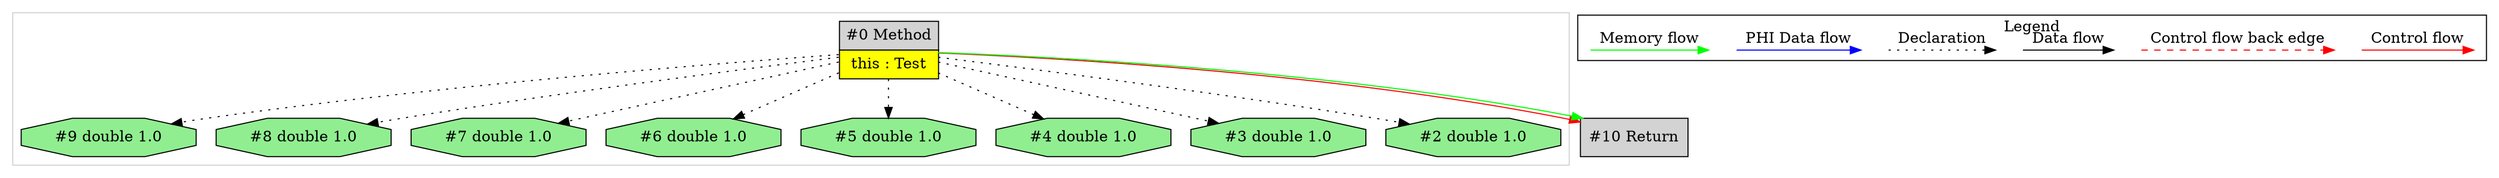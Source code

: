 digraph {
 ordering="in";
 node0[margin="0", label=<<table border="0" cellborder="1" cellspacing="0" cellpadding="5"><tr><td colspan="1">#0 Method</td></tr><tr><td port="prj1" bgcolor="yellow">this : Test</td></tr></table>>,shape=none, fillcolor=lightgrey, style=filled];
 node9[label="#9 double 1.0",shape=octagon, fillcolor=lightgreen, style=filled];
 node0 -> node9[style=dotted];
 node8[label="#8 double 1.0",shape=octagon, fillcolor=lightgreen, style=filled];
 node0 -> node8[style=dotted];
 node7[label="#7 double 1.0",shape=octagon, fillcolor=lightgreen, style=filled];
 node0 -> node7[style=dotted];
 node6[label="#6 double 1.0",shape=octagon, fillcolor=lightgreen, style=filled];
 node0 -> node6[style=dotted];
 node5[label="#5 double 1.0",shape=octagon, fillcolor=lightgreen, style=filled];
 node0 -> node5[style=dotted];
 node4[label="#4 double 1.0",shape=octagon, fillcolor=lightgreen, style=filled];
 node0 -> node4[style=dotted];
 node3[label="#3 double 1.0",shape=octagon, fillcolor=lightgreen, style=filled];
 node0 -> node3[style=dotted];
 node2[label="#2 double 1.0",shape=octagon, fillcolor=lightgreen, style=filled];
 node0 -> node2[style=dotted];
 node10[label="#10 Return",shape=box, fillcolor=lightgrey, style=filled];
 node0 -> node10[labeldistance=2, color=red, fontcolor=red];
 node0 -> node10[labeldistance=2, color=green, constraint=false];
 subgraph cluster_0 {
  color=lightgray;
  node0;
  node2;
  node3;
  node4;
  node5;
  node6;
  node7;
  node8;
  node9;
 }
 subgraph cluster_000 {
  label = "Legend";
  node [shape=point]
  {
   rank=same;
   c0 [style = invis];
   c1 [style = invis];
   c2 [style = invis];
   c3 [style = invis];
   d0 [style = invis];
   d1 [style = invis];
   d2 [style = invis];
   d3 [style = invis];
   d4 [style = invis];
   d5 [style = invis];
   d6 [style = invis];
   d7 [style = invis];
  }
  c0 -> c1 [label="Control flow", style=solid, color=red]
  c2 -> c3 [label="Control flow back edge", style=dashed, color=red]
  d0 -> d1 [label="Data flow"]
  d2 -> d3 [label="Declaration", style=dotted]
  d4 -> d5 [label="PHI Data flow", color=blue]
  d6 -> d7 [label="Memory flow", color=green]
 }

}
